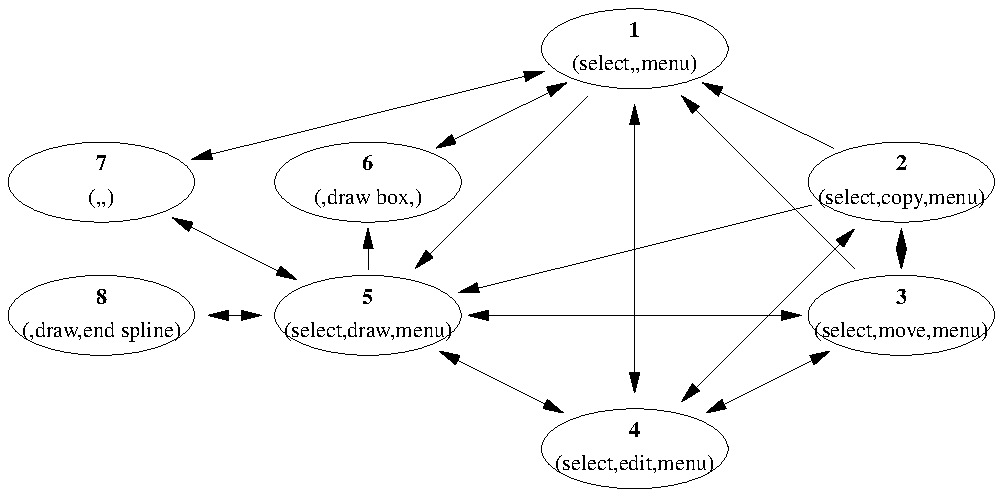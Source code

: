 .PS
.ps 8
scale=150
ellipsewid=140
ellipseht=60
S1: ellipse with .c at 450,300 "\fB1\fR" "(select,,menu)"
S2: ellipse with .c at 650,200 "\fB2\fR" "(select,copy,menu)"
S3: ellipse with .c at 650,100 "\fB3\fR" "(select,move,menu)"
S4: ellipse with .c at 450,0 "\fB4\fR" "(select,edit,menu)"
S5: ellipse with .c at 250,100 "\fB5\fR" "(select,draw,menu)"
S6: ellipse with .c at 250,200 "\fB6\fR" "(,draw box,)"
S7: ellipse with .c at 50,200 "\fB7\fR" "(,,)"
S8: ellipse with .c at 50,100 "\fB8\fR" "(,draw,end spline)"
line <-> from S1.c to S4.c chop 42
line -> from S1.c to S5.c chop 50
line <-> from S1.c to S6.c chop 57
line <-> from S1.c to S7.c chop 70
line -> from S2.c to S1.c chop 57
line <-> from S2.c to S3.c chop 35
line <-> from S2.c to S4.c chop 50
line -> from S2.c to S5.c chop 70
line -> from S3.c to S1.c chop 50
line <-> from S3.c to S4.c chop 60
line <-> from S3.c to S5.c chop 75
line <-> from S4.c to S5.c chop 60
line -> from S5.c to S6.c chop 35
line <-> from S5.c to S7.c chop 60
line <-> from S5.c to S8.c chop 80
.PE
